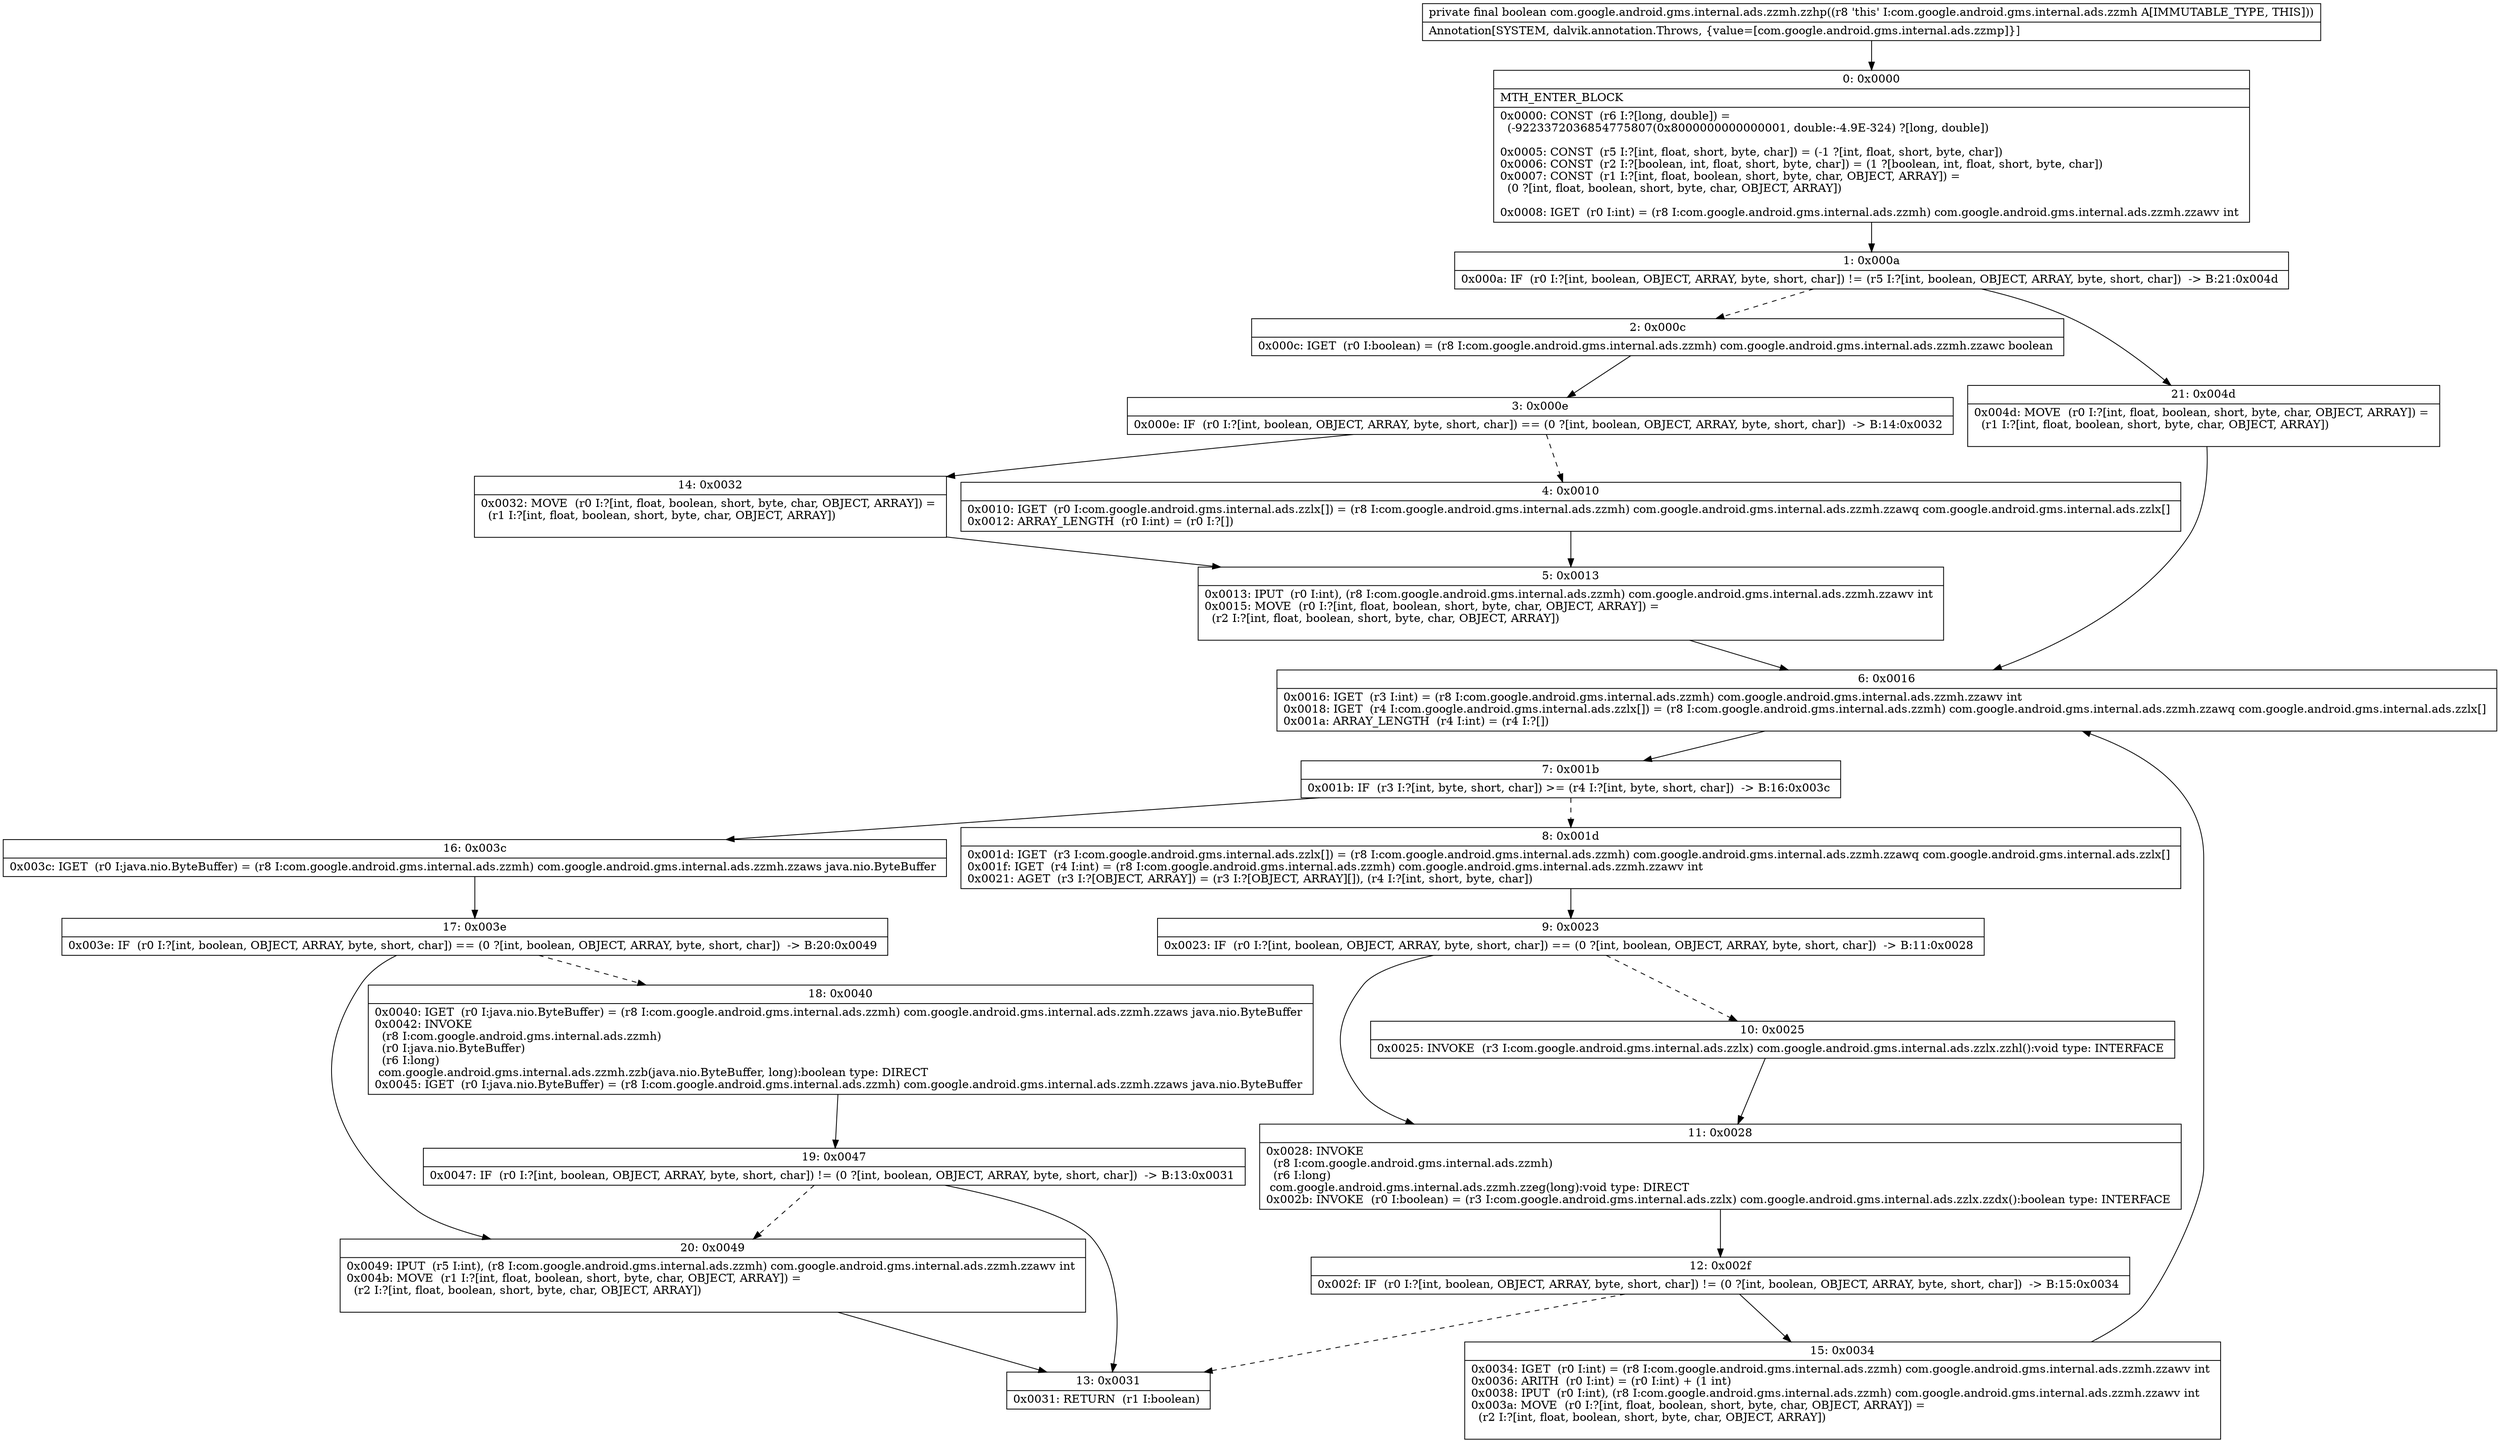 digraph "CFG forcom.google.android.gms.internal.ads.zzmh.zzhp()Z" {
Node_0 [shape=record,label="{0\:\ 0x0000|MTH_ENTER_BLOCK\l|0x0000: CONST  (r6 I:?[long, double]) = \l  (\-9223372036854775807(0x8000000000000001, double:\-4.9E\-324) ?[long, double])\l \l0x0005: CONST  (r5 I:?[int, float, short, byte, char]) = (\-1 ?[int, float, short, byte, char]) \l0x0006: CONST  (r2 I:?[boolean, int, float, short, byte, char]) = (1 ?[boolean, int, float, short, byte, char]) \l0x0007: CONST  (r1 I:?[int, float, boolean, short, byte, char, OBJECT, ARRAY]) = \l  (0 ?[int, float, boolean, short, byte, char, OBJECT, ARRAY])\l \l0x0008: IGET  (r0 I:int) = (r8 I:com.google.android.gms.internal.ads.zzmh) com.google.android.gms.internal.ads.zzmh.zzawv int \l}"];
Node_1 [shape=record,label="{1\:\ 0x000a|0x000a: IF  (r0 I:?[int, boolean, OBJECT, ARRAY, byte, short, char]) != (r5 I:?[int, boolean, OBJECT, ARRAY, byte, short, char])  \-\> B:21:0x004d \l}"];
Node_2 [shape=record,label="{2\:\ 0x000c|0x000c: IGET  (r0 I:boolean) = (r8 I:com.google.android.gms.internal.ads.zzmh) com.google.android.gms.internal.ads.zzmh.zzawc boolean \l}"];
Node_3 [shape=record,label="{3\:\ 0x000e|0x000e: IF  (r0 I:?[int, boolean, OBJECT, ARRAY, byte, short, char]) == (0 ?[int, boolean, OBJECT, ARRAY, byte, short, char])  \-\> B:14:0x0032 \l}"];
Node_4 [shape=record,label="{4\:\ 0x0010|0x0010: IGET  (r0 I:com.google.android.gms.internal.ads.zzlx[]) = (r8 I:com.google.android.gms.internal.ads.zzmh) com.google.android.gms.internal.ads.zzmh.zzawq com.google.android.gms.internal.ads.zzlx[] \l0x0012: ARRAY_LENGTH  (r0 I:int) = (r0 I:?[]) \l}"];
Node_5 [shape=record,label="{5\:\ 0x0013|0x0013: IPUT  (r0 I:int), (r8 I:com.google.android.gms.internal.ads.zzmh) com.google.android.gms.internal.ads.zzmh.zzawv int \l0x0015: MOVE  (r0 I:?[int, float, boolean, short, byte, char, OBJECT, ARRAY]) = \l  (r2 I:?[int, float, boolean, short, byte, char, OBJECT, ARRAY])\l \l}"];
Node_6 [shape=record,label="{6\:\ 0x0016|0x0016: IGET  (r3 I:int) = (r8 I:com.google.android.gms.internal.ads.zzmh) com.google.android.gms.internal.ads.zzmh.zzawv int \l0x0018: IGET  (r4 I:com.google.android.gms.internal.ads.zzlx[]) = (r8 I:com.google.android.gms.internal.ads.zzmh) com.google.android.gms.internal.ads.zzmh.zzawq com.google.android.gms.internal.ads.zzlx[] \l0x001a: ARRAY_LENGTH  (r4 I:int) = (r4 I:?[]) \l}"];
Node_7 [shape=record,label="{7\:\ 0x001b|0x001b: IF  (r3 I:?[int, byte, short, char]) \>= (r4 I:?[int, byte, short, char])  \-\> B:16:0x003c \l}"];
Node_8 [shape=record,label="{8\:\ 0x001d|0x001d: IGET  (r3 I:com.google.android.gms.internal.ads.zzlx[]) = (r8 I:com.google.android.gms.internal.ads.zzmh) com.google.android.gms.internal.ads.zzmh.zzawq com.google.android.gms.internal.ads.zzlx[] \l0x001f: IGET  (r4 I:int) = (r8 I:com.google.android.gms.internal.ads.zzmh) com.google.android.gms.internal.ads.zzmh.zzawv int \l0x0021: AGET  (r3 I:?[OBJECT, ARRAY]) = (r3 I:?[OBJECT, ARRAY][]), (r4 I:?[int, short, byte, char]) \l}"];
Node_9 [shape=record,label="{9\:\ 0x0023|0x0023: IF  (r0 I:?[int, boolean, OBJECT, ARRAY, byte, short, char]) == (0 ?[int, boolean, OBJECT, ARRAY, byte, short, char])  \-\> B:11:0x0028 \l}"];
Node_10 [shape=record,label="{10\:\ 0x0025|0x0025: INVOKE  (r3 I:com.google.android.gms.internal.ads.zzlx) com.google.android.gms.internal.ads.zzlx.zzhl():void type: INTERFACE \l}"];
Node_11 [shape=record,label="{11\:\ 0x0028|0x0028: INVOKE  \l  (r8 I:com.google.android.gms.internal.ads.zzmh)\l  (r6 I:long)\l com.google.android.gms.internal.ads.zzmh.zzeg(long):void type: DIRECT \l0x002b: INVOKE  (r0 I:boolean) = (r3 I:com.google.android.gms.internal.ads.zzlx) com.google.android.gms.internal.ads.zzlx.zzdx():boolean type: INTERFACE \l}"];
Node_12 [shape=record,label="{12\:\ 0x002f|0x002f: IF  (r0 I:?[int, boolean, OBJECT, ARRAY, byte, short, char]) != (0 ?[int, boolean, OBJECT, ARRAY, byte, short, char])  \-\> B:15:0x0034 \l}"];
Node_13 [shape=record,label="{13\:\ 0x0031|0x0031: RETURN  (r1 I:boolean) \l}"];
Node_14 [shape=record,label="{14\:\ 0x0032|0x0032: MOVE  (r0 I:?[int, float, boolean, short, byte, char, OBJECT, ARRAY]) = \l  (r1 I:?[int, float, boolean, short, byte, char, OBJECT, ARRAY])\l \l}"];
Node_15 [shape=record,label="{15\:\ 0x0034|0x0034: IGET  (r0 I:int) = (r8 I:com.google.android.gms.internal.ads.zzmh) com.google.android.gms.internal.ads.zzmh.zzawv int \l0x0036: ARITH  (r0 I:int) = (r0 I:int) + (1 int) \l0x0038: IPUT  (r0 I:int), (r8 I:com.google.android.gms.internal.ads.zzmh) com.google.android.gms.internal.ads.zzmh.zzawv int \l0x003a: MOVE  (r0 I:?[int, float, boolean, short, byte, char, OBJECT, ARRAY]) = \l  (r2 I:?[int, float, boolean, short, byte, char, OBJECT, ARRAY])\l \l}"];
Node_16 [shape=record,label="{16\:\ 0x003c|0x003c: IGET  (r0 I:java.nio.ByteBuffer) = (r8 I:com.google.android.gms.internal.ads.zzmh) com.google.android.gms.internal.ads.zzmh.zzaws java.nio.ByteBuffer \l}"];
Node_17 [shape=record,label="{17\:\ 0x003e|0x003e: IF  (r0 I:?[int, boolean, OBJECT, ARRAY, byte, short, char]) == (0 ?[int, boolean, OBJECT, ARRAY, byte, short, char])  \-\> B:20:0x0049 \l}"];
Node_18 [shape=record,label="{18\:\ 0x0040|0x0040: IGET  (r0 I:java.nio.ByteBuffer) = (r8 I:com.google.android.gms.internal.ads.zzmh) com.google.android.gms.internal.ads.zzmh.zzaws java.nio.ByteBuffer \l0x0042: INVOKE  \l  (r8 I:com.google.android.gms.internal.ads.zzmh)\l  (r0 I:java.nio.ByteBuffer)\l  (r6 I:long)\l com.google.android.gms.internal.ads.zzmh.zzb(java.nio.ByteBuffer, long):boolean type: DIRECT \l0x0045: IGET  (r0 I:java.nio.ByteBuffer) = (r8 I:com.google.android.gms.internal.ads.zzmh) com.google.android.gms.internal.ads.zzmh.zzaws java.nio.ByteBuffer \l}"];
Node_19 [shape=record,label="{19\:\ 0x0047|0x0047: IF  (r0 I:?[int, boolean, OBJECT, ARRAY, byte, short, char]) != (0 ?[int, boolean, OBJECT, ARRAY, byte, short, char])  \-\> B:13:0x0031 \l}"];
Node_20 [shape=record,label="{20\:\ 0x0049|0x0049: IPUT  (r5 I:int), (r8 I:com.google.android.gms.internal.ads.zzmh) com.google.android.gms.internal.ads.zzmh.zzawv int \l0x004b: MOVE  (r1 I:?[int, float, boolean, short, byte, char, OBJECT, ARRAY]) = \l  (r2 I:?[int, float, boolean, short, byte, char, OBJECT, ARRAY])\l \l}"];
Node_21 [shape=record,label="{21\:\ 0x004d|0x004d: MOVE  (r0 I:?[int, float, boolean, short, byte, char, OBJECT, ARRAY]) = \l  (r1 I:?[int, float, boolean, short, byte, char, OBJECT, ARRAY])\l \l}"];
MethodNode[shape=record,label="{private final boolean com.google.android.gms.internal.ads.zzmh.zzhp((r8 'this' I:com.google.android.gms.internal.ads.zzmh A[IMMUTABLE_TYPE, THIS]))  | Annotation[SYSTEM, dalvik.annotation.Throws, \{value=[com.google.android.gms.internal.ads.zzmp]\}]\l}"];
MethodNode -> Node_0;
Node_0 -> Node_1;
Node_1 -> Node_2[style=dashed];
Node_1 -> Node_21;
Node_2 -> Node_3;
Node_3 -> Node_4[style=dashed];
Node_3 -> Node_14;
Node_4 -> Node_5;
Node_5 -> Node_6;
Node_6 -> Node_7;
Node_7 -> Node_8[style=dashed];
Node_7 -> Node_16;
Node_8 -> Node_9;
Node_9 -> Node_10[style=dashed];
Node_9 -> Node_11;
Node_10 -> Node_11;
Node_11 -> Node_12;
Node_12 -> Node_13[style=dashed];
Node_12 -> Node_15;
Node_14 -> Node_5;
Node_15 -> Node_6;
Node_16 -> Node_17;
Node_17 -> Node_18[style=dashed];
Node_17 -> Node_20;
Node_18 -> Node_19;
Node_19 -> Node_13;
Node_19 -> Node_20[style=dashed];
Node_20 -> Node_13;
Node_21 -> Node_6;
}

